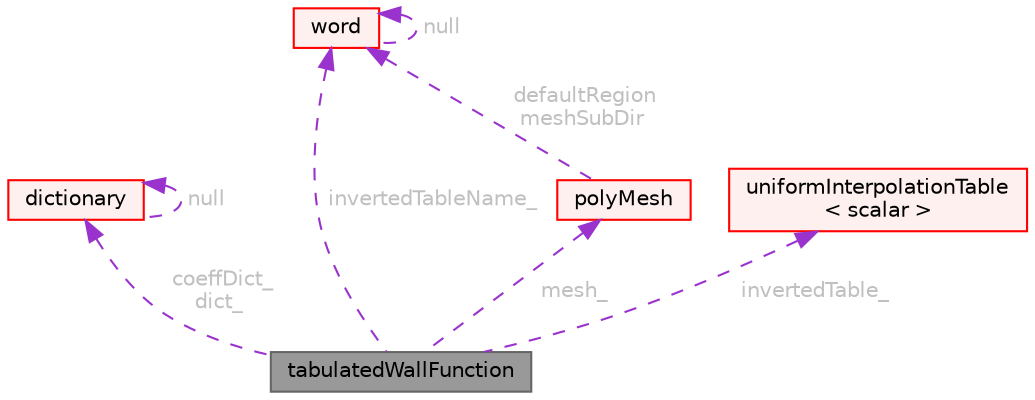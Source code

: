 digraph "tabulatedWallFunction"
{
 // LATEX_PDF_SIZE
  bgcolor="transparent";
  edge [fontname=Helvetica,fontsize=10,labelfontname=Helvetica,labelfontsize=10];
  node [fontname=Helvetica,fontsize=10,shape=box,height=0.2,width=0.4];
  Node1 [id="Node000001",label="tabulatedWallFunction",height=0.2,width=0.4,color="gray40", fillcolor="grey60", style="filled", fontcolor="black",tooltip="Base class for models that generate tabulated wall function data."];
  Node2 -> Node1 [id="edge1_Node000001_Node000002",dir="back",color="darkorchid3",style="dashed",tooltip=" ",label=" coeffDict_\ndict_",fontcolor="grey" ];
  Node2 [id="Node000002",label="dictionary",height=0.2,width=0.4,color="red", fillcolor="#FFF0F0", style="filled",URL="$classFoam_1_1dictionary.html",tooltip="A list of keyword definitions, which are a keyword followed by a number of values (eg,..."];
  Node2 -> Node2 [id="edge2_Node000002_Node000002",dir="back",color="darkorchid3",style="dashed",tooltip=" ",label=" null",fontcolor="grey" ];
  Node8 -> Node1 [id="edge3_Node000001_Node000008",dir="back",color="darkorchid3",style="dashed",tooltip=" ",label=" mesh_",fontcolor="grey" ];
  Node8 [id="Node000008",label="polyMesh",height=0.2,width=0.4,color="red", fillcolor="#FFF0F0", style="filled",URL="$classFoam_1_1polyMesh.html",tooltip="Mesh consisting of general polyhedral cells."];
  Node19 -> Node8 [id="edge4_Node000008_Node000019",dir="back",color="darkorchid3",style="dashed",tooltip=" ",label=" defaultRegion\nmeshSubDir",fontcolor="grey" ];
  Node19 [id="Node000019",label="word",height=0.2,width=0.4,color="red", fillcolor="#FFF0F0", style="filled",URL="$classFoam_1_1word.html",tooltip="A class for handling words, derived from Foam::string."];
  Node19 -> Node19 [id="edge5_Node000019_Node000019",dir="back",color="darkorchid3",style="dashed",tooltip=" ",label=" null",fontcolor="grey" ];
  Node19 -> Node1 [id="edge6_Node000001_Node000019",dir="back",color="darkorchid3",style="dashed",tooltip=" ",label=" invertedTableName_",fontcolor="grey" ];
  Node22 -> Node1 [id="edge7_Node000001_Node000022",dir="back",color="darkorchid3",style="dashed",tooltip=" ",label=" invertedTable_",fontcolor="grey" ];
  Node22 [id="Node000022",label="uniformInterpolationTable\l\< scalar \>",height=0.2,width=0.4,color="red", fillcolor="#FFF0F0", style="filled",URL="$classFoam_1_1uniformInterpolationTable.html",tooltip=" "];
}
